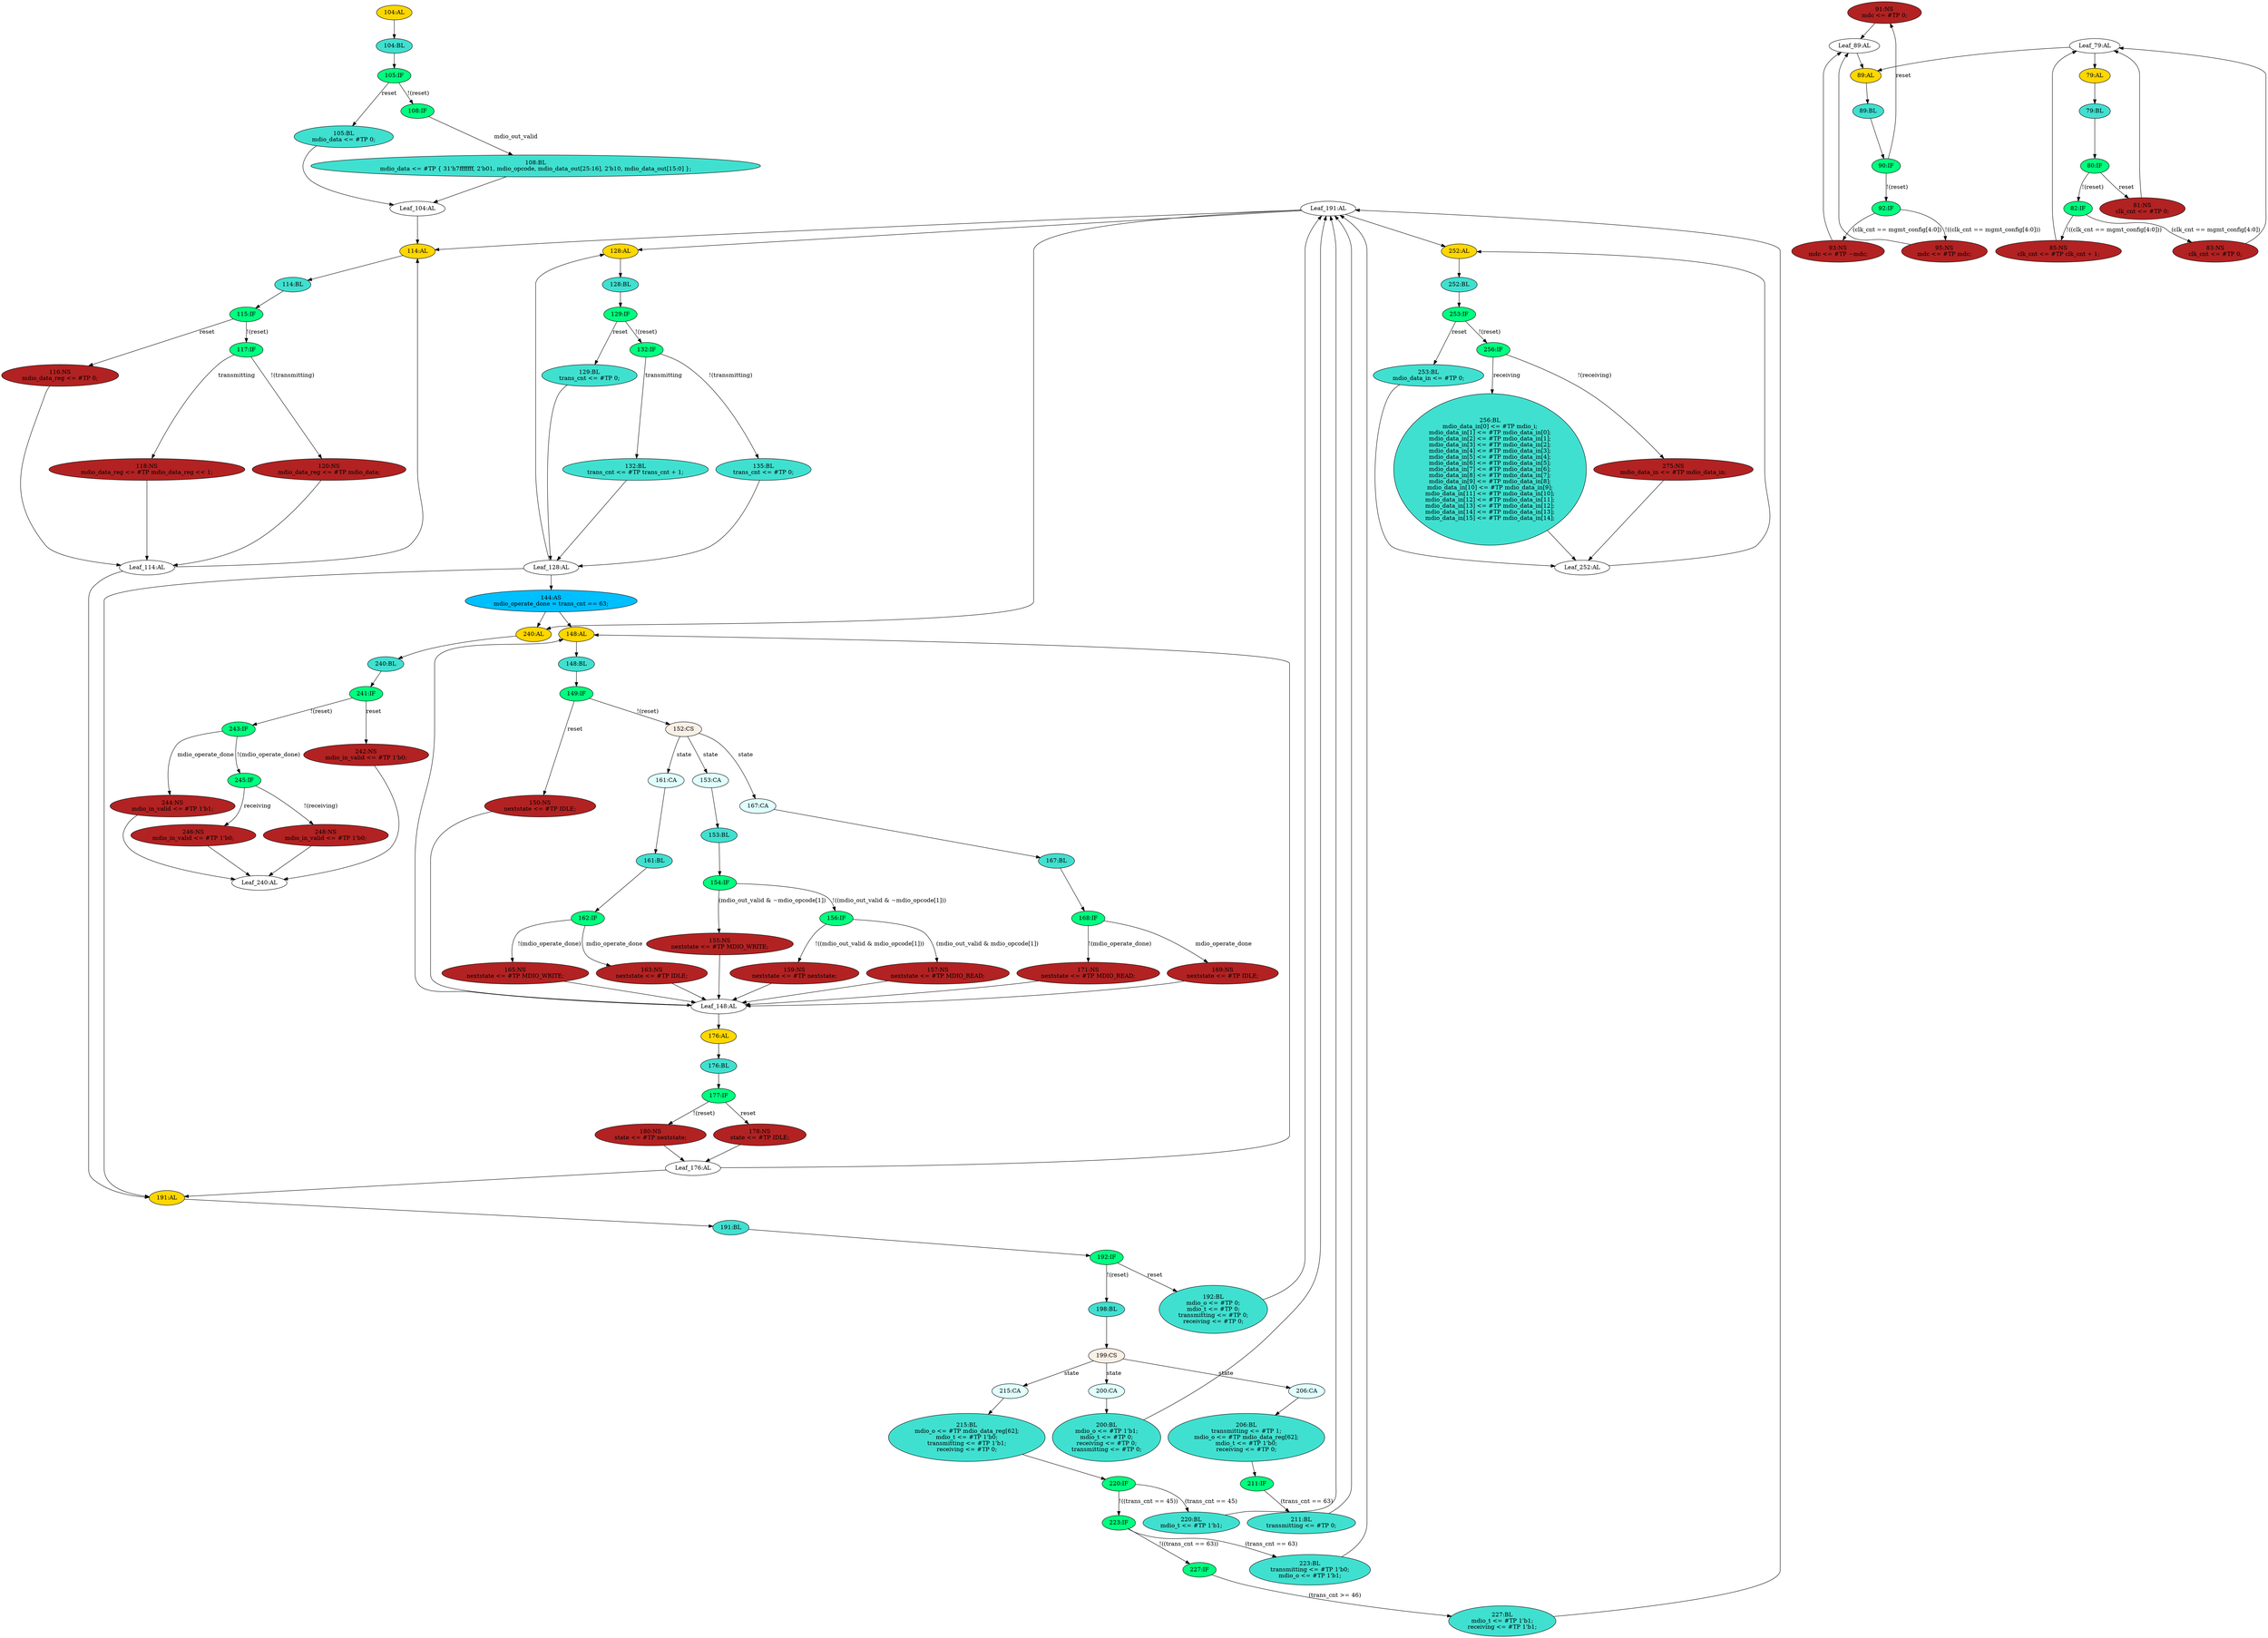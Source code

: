 strict digraph "compose( ,  )" {
	node [label="\N"];
	"242:NS"	 [ast="<pyverilog.vparser.ast.NonblockingSubstitution object at 0x7f25a7d361d0>",
		fillcolor=firebrick,
		label="242:NS
mdio_in_valid <= #TP 1'b0;",
		statements="[<pyverilog.vparser.ast.NonblockingSubstitution object at 0x7f25a7d361d0>]",
		style=filled,
		typ=NonblockingSubstitution];
	"Leaf_240:AL"	 [def_var="['mdio_in_valid']",
		label="Leaf_240:AL"];
	"242:NS" -> "Leaf_240:AL"	 [cond="[]",
		lineno=None];
	"244:NS"	 [ast="<pyverilog.vparser.ast.NonblockingSubstitution object at 0x7f25a7d36550>",
		fillcolor=firebrick,
		label="244:NS
mdio_in_valid <= #TP 1'b1;",
		statements="[<pyverilog.vparser.ast.NonblockingSubstitution object at 0x7f25a7d36550>]",
		style=filled,
		typ=NonblockingSubstitution];
	"244:NS" -> "Leaf_240:AL"	 [cond="[]",
		lineno=None];
	"128:AL"	 [ast="<pyverilog.vparser.ast.Always object at 0x7f25a8146350>",
		clk_sens=False,
		fillcolor=gold,
		label="128:AL",
		sens="['mdc', 'reset']",
		statements="[]",
		style=filled,
		typ=Always,
		use_var="['transmitting', 'reset', 'trans_cnt']"];
	"128:BL"	 [ast="<pyverilog.vparser.ast.Block object at 0x7f25a8146390>",
		fillcolor=turquoise,
		label="128:BL",
		statements="[]",
		style=filled,
		typ=Block];
	"128:AL" -> "128:BL"	 [cond="[]",
		lineno=None];
	"105:BL"	 [ast="<pyverilog.vparser.ast.Block object at 0x7f25a7d6b9d0>",
		fillcolor=turquoise,
		label="105:BL
mdio_data <= #TP 0;",
		statements="[<pyverilog.vparser.ast.NonblockingSubstitution object at 0x7f25a7d6bc50>]",
		style=filled,
		typ=Block];
	"Leaf_104:AL"	 [def_var="['mdio_data']",
		label="Leaf_104:AL"];
	"105:BL" -> "Leaf_104:AL"	 [cond="[]",
		lineno=None];
	"191:BL"	 [ast="<pyverilog.vparser.ast.Block object at 0x7f25a7d16810>",
		fillcolor=turquoise,
		label="191:BL",
		statements="[]",
		style=filled,
		typ=Block];
	"192:IF"	 [ast="<pyverilog.vparser.ast.IfStatement object at 0x7f25a7d16fd0>",
		fillcolor=springgreen,
		label="192:IF",
		statements="[]",
		style=filled,
		typ=IfStatement];
	"191:BL" -> "192:IF"	 [cond="[]",
		lineno=None];
	"91:NS"	 [ast="<pyverilog.vparser.ast.NonblockingSubstitution object at 0x7f25a8016490>",
		fillcolor=firebrick,
		label="91:NS
mdc <= #TP 0;",
		statements="[<pyverilog.vparser.ast.NonblockingSubstitution object at 0x7f25a8016490>]",
		style=filled,
		typ=NonblockingSubstitution];
	"Leaf_89:AL"	 [def_var="['mdc']",
		label="Leaf_89:AL"];
	"91:NS" -> "Leaf_89:AL"	 [cond="[]",
		lineno=None];
	"165:NS"	 [ast="<pyverilog.vparser.ast.NonblockingSubstitution object at 0x7f25a7d0b950>",
		fillcolor=firebrick,
		label="165:NS
nextstate <= #TP MDIO_WRITE;",
		statements="[<pyverilog.vparser.ast.NonblockingSubstitution object at 0x7f25a7d0b950>]",
		style=filled,
		typ=NonblockingSubstitution];
	"Leaf_148:AL"	 [def_var="['nextstate']",
		label="Leaf_148:AL"];
	"165:NS" -> "Leaf_148:AL"	 [cond="[]",
		lineno=None];
	"159:NS"	 [ast="<pyverilog.vparser.ast.NonblockingSubstitution object at 0x7f25a7d0b490>",
		fillcolor=firebrick,
		label="159:NS
nextstate <= #TP nextstate;",
		statements="[<pyverilog.vparser.ast.NonblockingSubstitution object at 0x7f25a7d0b490>]",
		style=filled,
		typ=NonblockingSubstitution];
	"159:NS" -> "Leaf_148:AL"	 [cond="[]",
		lineno=None];
	"161:BL"	 [ast="<pyverilog.vparser.ast.Block object at 0x7f25a7d0b090>",
		fillcolor=turquoise,
		label="161:BL",
		statements="[]",
		style=filled,
		typ=Block];
	"162:IF"	 [ast="<pyverilog.vparser.ast.IfStatement object at 0x7f25a7d0b790>",
		fillcolor=springgreen,
		label="162:IF",
		statements="[]",
		style=filled,
		typ=IfStatement];
	"161:BL" -> "162:IF"	 [cond="[]",
		lineno=None];
	"108:BL"	 [ast="<pyverilog.vparser.ast.Block object at 0x7f25a7d6be50>",
		fillcolor=turquoise,
		label="108:BL
mdio_data <= #TP { 31'h7fffffff, 2'b01, mdio_opcode, mdio_data_out[25:16], 2'b10, mdio_data_out[15:0] };",
		statements="[<pyverilog.vparser.ast.NonblockingSubstitution object at 0x7f25a8150490>]",
		style=filled,
		typ=Block];
	"108:BL" -> "Leaf_104:AL"	 [cond="[]",
		lineno=None];
	"153:BL"	 [ast="<pyverilog.vparser.ast.Block object at 0x7f25a814ca50>",
		fillcolor=turquoise,
		label="153:BL",
		statements="[]",
		style=filled,
		typ=Block];
	"154:IF"	 [ast="<pyverilog.vparser.ast.IfStatement object at 0x7f25a814ce50>",
		fillcolor=springgreen,
		label="154:IF",
		statements="[]",
		style=filled,
		typ=IfStatement];
	"153:BL" -> "154:IF"	 [cond="[]",
		lineno=None];
	"93:NS"	 [ast="<pyverilog.vparser.ast.NonblockingSubstitution object at 0x7f25a7d6b410>",
		fillcolor=firebrick,
		label="93:NS
mdc <= #TP ~mdc;",
		statements="[<pyverilog.vparser.ast.NonblockingSubstitution object at 0x7f25a7d6b410>]",
		style=filled,
		typ=NonblockingSubstitution];
	"93:NS" -> "Leaf_89:AL"	 [cond="[]",
		lineno=None];
	"180:NS"	 [ast="<pyverilog.vparser.ast.NonblockingSubstitution object at 0x7f25a7d16410>",
		fillcolor=firebrick,
		label="180:NS
state <= #TP nextstate;",
		statements="[<pyverilog.vparser.ast.NonblockingSubstitution object at 0x7f25a7d16410>]",
		style=filled,
		typ=NonblockingSubstitution];
	"Leaf_176:AL"	 [def_var="['state']",
		label="Leaf_176:AL"];
	"180:NS" -> "Leaf_176:AL"	 [cond="[]",
		lineno=None];
	"199:CS"	 [ast="<pyverilog.vparser.ast.CaseStatement object at 0x7f25a7d0d710>",
		fillcolor=linen,
		label="199:CS",
		statements="[]",
		style=filled,
		typ=CaseStatement];
	"206:CA"	 [ast="<pyverilog.vparser.ast.Case object at 0x7f25a7d0aa50>",
		fillcolor=lightcyan,
		label="206:CA",
		statements="[]",
		style=filled,
		typ=Case];
	"199:CS" -> "206:CA"	 [cond="['state']",
		label=state,
		lineno=199];
	"200:CA"	 [ast="<pyverilog.vparser.ast.Case object at 0x7f25a7d0a210>",
		fillcolor=lightcyan,
		label="200:CA",
		statements="[]",
		style=filled,
		typ=Case];
	"199:CS" -> "200:CA"	 [cond="['state']",
		label=state,
		lineno=199];
	"215:CA"	 [ast="<pyverilog.vparser.ast.Case object at 0x7f25a7d0d310>",
		fillcolor=lightcyan,
		label="215:CA",
		statements="[]",
		style=filled,
		typ=Case];
	"199:CS" -> "215:CA"	 [cond="['state']",
		label=state,
		lineno=199];
	"227:BL"	 [ast="<pyverilog.vparser.ast.Block object at 0x7f25a7d17cd0>",
		fillcolor=turquoise,
		label="227:BL
mdio_t <= #TP 1'b1;
receiving <= #TP 1'b1;",
		statements="[<pyverilog.vparser.ast.NonblockingSubstitution object at 0x7f25a7d17c90>, <pyverilog.vparser.ast.NonblockingSubstitution object \
at 0x7f25a7d17e50>]",
		style=filled,
		typ=Block];
	"Leaf_191:AL"	 [def_var="['transmitting', 'receiving', 'mdio_t', 'mdio_o']",
		label="Leaf_191:AL"];
	"227:BL" -> "Leaf_191:AL"	 [cond="[]",
		lineno=None];
	"89:AL"	 [ast="<pyverilog.vparser.ast.Always object at 0x7f25a8016690>",
		clk_sens=True,
		fillcolor=gold,
		label="89:AL",
		sens="['mgmt_clk', 'reset']",
		statements="[]",
		style=filled,
		typ=Always,
		use_var="['reset', 'mdc', 'clk_cnt', 'mgmt_config']"];
	"89:BL"	 [ast="<pyverilog.vparser.ast.Block object at 0x7f25a80162d0>",
		fillcolor=turquoise,
		label="89:BL",
		statements="[]",
		style=filled,
		typ=Block];
	"89:AL" -> "89:BL"	 [cond="[]",
		lineno=None];
	"92:IF"	 [ast="<pyverilog.vparser.ast.IfStatement object at 0x7f25a7d6b490>",
		fillcolor=springgreen,
		label="92:IF",
		statements="[]",
		style=filled,
		typ=IfStatement];
	"92:IF" -> "93:NS"	 [cond="['clk_cnt', 'mgmt_config']",
		label="(clk_cnt == mgmt_config[4:0])",
		lineno=92];
	"95:NS"	 [ast="<pyverilog.vparser.ast.NonblockingSubstitution object at 0x7f25a7d6b650>",
		fillcolor=firebrick,
		label="95:NS
mdc <= #TP mdc;",
		statements="[<pyverilog.vparser.ast.NonblockingSubstitution object at 0x7f25a7d6b650>]",
		style=filled,
		typ=NonblockingSubstitution];
	"92:IF" -> "95:NS"	 [cond="['clk_cnt', 'mgmt_config']",
		label="!((clk_cnt == mgmt_config[4:0]))",
		lineno=92];
	"Leaf_252:AL"	 [def_var="['mdio_data_in']",
		label="Leaf_252:AL"];
	"252:AL"	 [ast="<pyverilog.vparser.ast.Always object at 0x7f25a7d36d10>",
		clk_sens=False,
		fillcolor=gold,
		label="252:AL",
		sens="['mdc', 'reset']",
		statements="[]",
		style=filled,
		typ=Always,
		use_var="['reset', 'mdio_i', 'receiving', 'mdio_data_in']"];
	"Leaf_252:AL" -> "252:AL";
	"243:IF"	 [ast="<pyverilog.vparser.ast.IfStatement object at 0x7f25a7d36590>",
		fillcolor=springgreen,
		label="243:IF",
		statements="[]",
		style=filled,
		typ=IfStatement];
	"243:IF" -> "244:NS"	 [cond="['mdio_operate_done']",
		label=mdio_operate_done,
		lineno=243];
	"245:IF"	 [ast="<pyverilog.vparser.ast.IfStatement object at 0x7f25a7d36990>",
		fillcolor=springgreen,
		label="245:IF",
		statements="[]",
		style=filled,
		typ=IfStatement];
	"243:IF" -> "245:IF"	 [cond="['mdio_operate_done']",
		label="!(mdio_operate_done)",
		lineno=243];
	"171:NS"	 [ast="<pyverilog.vparser.ast.NonblockingSubstitution object at 0x7f25a7d0be90>",
		fillcolor=firebrick,
		label="171:NS
nextstate <= #TP MDIO_READ;",
		statements="[<pyverilog.vparser.ast.NonblockingSubstitution object at 0x7f25a7d0be90>]",
		style=filled,
		typ=NonblockingSubstitution];
	"171:NS" -> "Leaf_148:AL"	 [cond="[]",
		lineno=None];
	"198:BL"	 [ast="<pyverilog.vparser.ast.Block object at 0x7f25a7d0a0d0>",
		fillcolor=turquoise,
		label="198:BL",
		statements="[]",
		style=filled,
		typ=Block];
	"198:BL" -> "199:CS"	 [cond="[]",
		lineno=None];
	"80:IF"	 [ast="<pyverilog.vparser.ast.IfStatement object at 0x7f25a80166d0>",
		fillcolor=springgreen,
		label="80:IF",
		statements="[]",
		style=filled,
		typ=IfStatement];
	"82:IF"	 [ast="<pyverilog.vparser.ast.IfStatement object at 0x7f25a80169d0>",
		fillcolor=springgreen,
		label="82:IF",
		statements="[]",
		style=filled,
		typ=IfStatement];
	"80:IF" -> "82:IF"	 [cond="['reset']",
		label="!(reset)",
		lineno=80];
	"81:NS"	 [ast="<pyverilog.vparser.ast.NonblockingSubstitution object at 0x7f25a80167d0>",
		fillcolor=firebrick,
		label="81:NS
clk_cnt <= #TP 0;",
		statements="[<pyverilog.vparser.ast.NonblockingSubstitution object at 0x7f25a80167d0>]",
		style=filled,
		typ=NonblockingSubstitution];
	"80:IF" -> "81:NS"	 [cond="['reset']",
		label=reset,
		lineno=80];
	"248:NS"	 [ast="<pyverilog.vparser.ast.NonblockingSubstitution object at 0x7f25a7d36ad0>",
		fillcolor=firebrick,
		label="248:NS
mdio_in_valid <= #TP 1'b0;",
		statements="[<pyverilog.vparser.ast.NonblockingSubstitution object at 0x7f25a7d36ad0>]",
		style=filled,
		typ=NonblockingSubstitution];
	"248:NS" -> "Leaf_240:AL"	 [cond="[]",
		lineno=None];
	"Leaf_128:AL"	 [def_var="['trans_cnt']",
		label="Leaf_128:AL"];
	"Leaf_128:AL" -> "128:AL";
	"144:AS"	 [ast="<pyverilog.vparser.ast.Assign object at 0x7f25a8146ed0>",
		def_var="['mdio_operate_done']",
		fillcolor=deepskyblue,
		label="144:AS
mdio_operate_done = trans_cnt == 63;",
		statements="[]",
		style=filled,
		typ=Assign,
		use_var="['trans_cnt']"];
	"Leaf_128:AL" -> "144:AS";
	"191:AL"	 [ast="<pyverilog.vparser.ast.Always object at 0x7f25a7d167d0>",
		clk_sens=False,
		fillcolor=gold,
		label="191:AL",
		sens="['mdc', 'reset']",
		statements="[]",
		style=filled,
		typ=Always,
		use_var="['reset', 'mdio_data_reg', 'state', 'trans_cnt']"];
	"Leaf_128:AL" -> "191:AL";
	"206:BL"	 [ast="<pyverilog.vparser.ast.Block object at 0x7f25a7d0d390>",
		fillcolor=turquoise,
		label="206:BL
transmitting <= #TP 1;
mdio_o <= #TP mdio_data_reg[62];
mdio_t <= #TP 1'b0;
receiving <= #TP 0;",
		statements="[<pyverilog.vparser.ast.NonblockingSubstitution object at 0x7f25a7d0ac50>, <pyverilog.vparser.ast.NonblockingSubstitution object \
at 0x7f25a7d0af50>, <pyverilog.vparser.ast.NonblockingSubstitution object at 0x7f25a7d0d110>, <pyverilog.vparser.ast.NonblockingSubstitution \
object at 0x7f25a7d0d2d0>]",
		style=filled,
		typ=Block];
	"206:CA" -> "206:BL"	 [cond="[]",
		lineno=None];
	"157:NS"	 [ast="<pyverilog.vparser.ast.NonblockingSubstitution object at 0x7f25a7d0b290>",
		fillcolor=firebrick,
		label="157:NS
nextstate <= #TP MDIO_READ;",
		statements="[<pyverilog.vparser.ast.NonblockingSubstitution object at 0x7f25a7d0b290>]",
		style=filled,
		typ=NonblockingSubstitution];
	"157:NS" -> "Leaf_148:AL"	 [cond="[]",
		lineno=None];
	"79:AL"	 [ast="<pyverilog.vparser.ast.Always object at 0x7f25a8016b10>",
		clk_sens=True,
		fillcolor=gold,
		label="79:AL",
		sens="['mgmt_clk', 'reset']",
		statements="[]",
		style=filled,
		typ=Always,
		use_var="['reset', 'clk_cnt', 'mgmt_config']"];
	"79:BL"	 [ast="<pyverilog.vparser.ast.Block object at 0x7f25a8016210>",
		fillcolor=turquoise,
		label="79:BL",
		statements="[]",
		style=filled,
		typ=Block];
	"79:AL" -> "79:BL"	 [cond="[]",
		lineno=None];
	"211:BL"	 [ast="<pyverilog.vparser.ast.Block object at 0x7f25a7d0d550>",
		fillcolor=turquoise,
		label="211:BL
transmitting <= #TP 0;",
		statements="[<pyverilog.vparser.ast.NonblockingSubstitution object at 0x7f25a7d0d690>]",
		style=filled,
		typ=Block];
	"211:BL" -> "Leaf_191:AL"	 [cond="[]",
		lineno=None];
	"256:BL"	 [ast="<pyverilog.vparser.ast.Block object at 0x7f25a801b310>",
		fillcolor=turquoise,
		label="256:BL
mdio_data_in[0] <= #TP mdio_i;
mdio_data_in[1] <= #TP mdio_data_in[0];
mdio_data_in[2] <= #TP mdio_data_in[1];
mdio_data_\
in[3] <= #TP mdio_data_in[2];
mdio_data_in[4] <= #TP mdio_data_in[3];
mdio_data_in[5] <= #TP mdio_data_in[4];
mdio_data_in[6] <= #\
TP mdio_data_in[5];
mdio_data_in[7] <= #TP mdio_data_in[6];
mdio_data_in[8] <= #TP mdio_data_in[7];
mdio_data_in[9] <= #TP mdio_\
data_in[8];
mdio_data_in[10] <= #TP mdio_data_in[9];
mdio_data_in[11] <= #TP mdio_data_in[10];
mdio_data_in[12] <= #TP mdio_data_\
in[11];
mdio_data_in[13] <= #TP mdio_data_in[12];
mdio_data_in[14] <= #TP mdio_data_in[13];
mdio_data_in[15] <= #TP mdio_data_in[\
14];",
		statements="[<pyverilog.vparser.ast.NonblockingSubstitution object at 0x7f25a7d263d0>, <pyverilog.vparser.ast.NonblockingSubstitution object \
at 0x7f25a7d26750>, <pyverilog.vparser.ast.NonblockingSubstitution object at 0x7f25a7d26a90>, <pyverilog.vparser.ast.NonblockingSubstitution \
object at 0x7f25a7d26dd0>, <pyverilog.vparser.ast.NonblockingSubstitution object at 0x7f25a7d35150>, <pyverilog.vparser.ast.NonblockingSubstitution \
object at 0x7f25a7d35490>, <pyverilog.vparser.ast.NonblockingSubstitution object at 0x7f25a7d357d0>, <pyverilog.vparser.ast.NonblockingSubstitution \
object at 0x7f25a7d35b10>, <pyverilog.vparser.ast.NonblockingSubstitution object at 0x7f25a7d35e50>, <pyverilog.vparser.ast.NonblockingSubstitution \
object at 0x7f25a801a1d0>, <pyverilog.vparser.ast.NonblockingSubstitution object at 0x7f25a801a510>, <pyverilog.vparser.ast.NonblockingSubstitution \
object at 0x7f25a801a850>, <pyverilog.vparser.ast.NonblockingSubstitution object at 0x7f25a801ab90>, <pyverilog.vparser.ast.NonblockingSubstitution \
object at 0x7f25a801aed0>, <pyverilog.vparser.ast.NonblockingSubstitution object at 0x7f25a801b250>, <pyverilog.vparser.ast.NonblockingSubstitution \
object at 0x7f25a801b590>]",
		style=filled,
		typ=Block];
	"256:BL" -> "Leaf_252:AL"	 [cond="[]",
		lineno=None];
	"132:BL"	 [ast="<pyverilog.vparser.ast.Block object at 0x7f25a8146790>",
		fillcolor=turquoise,
		label="132:BL
trans_cnt <= #TP trans_cnt + 1;",
		statements="[<pyverilog.vparser.ast.NonblockingSubstitution object at 0x7f25a81469d0>]",
		style=filled,
		typ=Block];
	"132:BL" -> "Leaf_128:AL"	 [cond="[]",
		lineno=None];
	"129:IF"	 [ast="<pyverilog.vparser.ast.IfStatement object at 0x7f25a8146650>",
		fillcolor=springgreen,
		label="129:IF",
		statements="[]",
		style=filled,
		typ=IfStatement];
	"129:BL"	 [ast="<pyverilog.vparser.ast.Block object at 0x7f25a8146310>",
		fillcolor=turquoise,
		label="129:BL
trans_cnt <= #TP 0;",
		statements="[<pyverilog.vparser.ast.NonblockingSubstitution object at 0x7f25a8146590>]",
		style=filled,
		typ=Block];
	"129:IF" -> "129:BL"	 [cond="['reset']",
		label=reset,
		lineno=129];
	"132:IF"	 [ast="<pyverilog.vparser.ast.IfStatement object at 0x7f25a8146a50>",
		fillcolor=springgreen,
		label="132:IF",
		statements="[]",
		style=filled,
		typ=IfStatement];
	"129:IF" -> "132:IF"	 [cond="['reset']",
		label="!(reset)",
		lineno=129];
	"120:NS"	 [ast="<pyverilog.vparser.ast.NonblockingSubstitution object at 0x7f25a8146090>",
		fillcolor=firebrick,
		label="120:NS
mdio_data_reg <= #TP mdio_data;",
		statements="[<pyverilog.vparser.ast.NonblockingSubstitution object at 0x7f25a8146090>]",
		style=filled,
		typ=NonblockingSubstitution];
	"Leaf_114:AL"	 [def_var="['mdio_data_reg']",
		label="Leaf_114:AL"];
	"120:NS" -> "Leaf_114:AL"	 [cond="[]",
		lineno=None];
	"104:AL"	 [ast="<pyverilog.vparser.ast.Always object at 0x7f25a7d6ba10>",
		clk_sens=True,
		fillcolor=gold,
		label="104:AL",
		sens="['mgmt_clk', 'reset']",
		statements="[]",
		style=filled,
		typ=Always,
		use_var="['reset', 'mdio_data_out', 'mdio_opcode', 'mdio_out_valid']"];
	"104:BL"	 [ast="<pyverilog.vparser.ast.Block object at 0x7f25a7d6ba50>",
		fillcolor=turquoise,
		label="104:BL",
		statements="[]",
		style=filled,
		typ=Block];
	"104:AL" -> "104:BL"	 [cond="[]",
		lineno=None];
	"155:NS"	 [ast="<pyverilog.vparser.ast.NonblockingSubstitution object at 0x7f25a814ce10>",
		fillcolor=firebrick,
		label="155:NS
nextstate <= #TP MDIO_WRITE;",
		statements="[<pyverilog.vparser.ast.NonblockingSubstitution object at 0x7f25a814ce10>]",
		style=filled,
		typ=NonblockingSubstitution];
	"154:IF" -> "155:NS"	 [cond="['mdio_out_valid', 'mdio_opcode']",
		label="(mdio_out_valid & ~mdio_opcode[1])",
		lineno=154];
	"156:IF"	 [ast="<pyverilog.vparser.ast.IfStatement object at 0x7f25a7d0b2d0>",
		fillcolor=springgreen,
		label="156:IF",
		statements="[]",
		style=filled,
		typ=IfStatement];
	"154:IF" -> "156:IF"	 [cond="['mdio_out_valid', 'mdio_opcode']",
		label="!((mdio_out_valid & ~mdio_opcode[1]))",
		lineno=154];
	"163:NS"	 [ast="<pyverilog.vparser.ast.NonblockingSubstitution object at 0x7f25a7d0b750>",
		fillcolor=firebrick,
		label="163:NS
nextstate <= #TP IDLE;",
		statements="[<pyverilog.vparser.ast.NonblockingSubstitution object at 0x7f25a7d0b750>]",
		style=filled,
		typ=NonblockingSubstitution];
	"163:NS" -> "Leaf_148:AL"	 [cond="[]",
		lineno=None];
	"168:IF"	 [ast="<pyverilog.vparser.ast.IfStatement object at 0x7f25a7d0bcd0>",
		fillcolor=springgreen,
		label="168:IF",
		statements="[]",
		style=filled,
		typ=IfStatement];
	"168:IF" -> "171:NS"	 [cond="['mdio_operate_done']",
		label="!(mdio_operate_done)",
		lineno=168];
	"169:NS"	 [ast="<pyverilog.vparser.ast.NonblockingSubstitution object at 0x7f25a7d0bc90>",
		fillcolor=firebrick,
		label="169:NS
nextstate <= #TP IDLE;",
		statements="[<pyverilog.vparser.ast.NonblockingSubstitution object at 0x7f25a7d0bc90>]",
		style=filled,
		typ=NonblockingSubstitution];
	"168:IF" -> "169:NS"	 [cond="['mdio_operate_done']",
		label=mdio_operate_done,
		lineno=168];
	"118:NS"	 [ast="<pyverilog.vparser.ast.NonblockingSubstitution object at 0x7f25a8150e50>",
		fillcolor=firebrick,
		label="118:NS
mdio_data_reg <= #TP mdio_data_reg << 1;",
		statements="[<pyverilog.vparser.ast.NonblockingSubstitution object at 0x7f25a8150e50>]",
		style=filled,
		typ=NonblockingSubstitution];
	"118:NS" -> "Leaf_114:AL"	 [cond="[]",
		lineno=None];
	"162:IF" -> "165:NS"	 [cond="['mdio_operate_done']",
		label="!(mdio_operate_done)",
		lineno=162];
	"162:IF" -> "163:NS"	 [cond="['mdio_operate_done']",
		label=mdio_operate_done,
		lineno=162];
	"240:AL"	 [ast="<pyverilog.vparser.ast.Always object at 0x7f25a7d17f50>",
		clk_sens=False,
		fillcolor=gold,
		label="240:AL",
		sens="['mdc', 'reset']",
		statements="[]",
		style=filled,
		typ=Always,
		use_var="['reset', 'receiving', 'mdio_operate_done']"];
	"240:BL"	 [ast="<pyverilog.vparser.ast.Block object at 0x7f25a7d17fd0>",
		fillcolor=turquoise,
		label="240:BL",
		statements="[]",
		style=filled,
		typ=Block];
	"240:AL" -> "240:BL"	 [cond="[]",
		lineno=None];
	"167:BL"	 [ast="<pyverilog.vparser.ast.Block object at 0x7f25a7d0b990>",
		fillcolor=turquoise,
		label="167:BL",
		statements="[]",
		style=filled,
		typ=Block];
	"167:BL" -> "168:IF"	 [cond="[]",
		lineno=None];
	"253:IF"	 [ast="<pyverilog.vparser.ast.IfStatement object at 0x7f25a7d36fd0>",
		fillcolor=springgreen,
		label="253:IF",
		statements="[]",
		style=filled,
		typ=IfStatement];
	"253:BL"	 [ast="<pyverilog.vparser.ast.Block object at 0x7f25a7d36e50>",
		fillcolor=turquoise,
		label="253:BL
mdio_data_in <= #TP 0;",
		statements="[<pyverilog.vparser.ast.NonblockingSubstitution object at 0x7f25a7d36f90>]",
		style=filled,
		typ=Block];
	"253:IF" -> "253:BL"	 [cond="['reset']",
		label=reset,
		lineno=253];
	"256:IF"	 [ast="<pyverilog.vparser.ast.IfStatement object at 0x7f25a801b650>",
		fillcolor=springgreen,
		label="256:IF",
		statements="[]",
		style=filled,
		typ=IfStatement];
	"253:IF" -> "256:IF"	 [cond="['reset']",
		label="!(reset)",
		lineno=253];
	"245:IF" -> "248:NS"	 [cond="['receiving']",
		label="!(receiving)",
		lineno=245];
	"246:NS"	 [ast="<pyverilog.vparser.ast.NonblockingSubstitution object at 0x7f25a7d36890>",
		fillcolor=firebrick,
		label="246:NS
mdio_in_valid <= #TP 1'b0;",
		statements="[<pyverilog.vparser.ast.NonblockingSubstitution object at 0x7f25a7d36890>]",
		style=filled,
		typ=NonblockingSubstitution];
	"245:IF" -> "246:NS"	 [cond="['receiving']",
		label=receiving,
		lineno=245];
	"178:NS"	 [ast="<pyverilog.vparser.ast.NonblockingSubstitution object at 0x7f25a7d16210>",
		fillcolor=firebrick,
		label="178:NS
state <= #TP IDLE;",
		statements="[<pyverilog.vparser.ast.NonblockingSubstitution object at 0x7f25a7d16210>]",
		style=filled,
		typ=NonblockingSubstitution];
	"178:NS" -> "Leaf_176:AL"	 [cond="[]",
		lineno=None];
	"220:IF"	 [ast="<pyverilog.vparser.ast.IfStatement object at 0x7f25a7d17390>",
		fillcolor=springgreen,
		label="220:IF",
		statements="[]",
		style=filled,
		typ=IfStatement];
	"223:IF"	 [ast="<pyverilog.vparser.ast.IfStatement object at 0x7f25a7d17990>",
		fillcolor=springgreen,
		label="223:IF",
		statements="[]",
		style=filled,
		typ=IfStatement];
	"220:IF" -> "223:IF"	 [cond="['trans_cnt']",
		label="!((trans_cnt == 45))",
		lineno=220];
	"220:BL"	 [ast="<pyverilog.vparser.ast.Block object at 0x7f25a7d17150>",
		fillcolor=turquoise,
		label="220:BL
mdio_t <= #TP 1'b1;",
		statements="[<pyverilog.vparser.ast.NonblockingSubstitution object at 0x7f25a7d172d0>]",
		style=filled,
		typ=Block];
	"220:IF" -> "220:BL"	 [cond="['trans_cnt']",
		label="(trans_cnt == 45)",
		lineno=220];
	"129:BL" -> "Leaf_128:AL"	 [cond="[]",
		lineno=None];
	"114:AL"	 [ast="<pyverilog.vparser.ast.Always object at 0x7f25a8150790>",
		clk_sens=False,
		fillcolor=gold,
		label="114:AL",
		sens="['mdc', 'reset']",
		statements="[]",
		style=filled,
		typ=Always,
		use_var="['transmitting', 'reset', 'mdio_data_reg', 'mdio_data']"];
	"Leaf_104:AL" -> "114:AL";
	"155:NS" -> "Leaf_148:AL"	 [cond="[]",
		lineno=None];
	"132:IF" -> "132:BL"	 [cond="['transmitting']",
		label=transmitting,
		lineno=132];
	"135:BL"	 [ast="<pyverilog.vparser.ast.Block object at 0x7f25a8146c10>",
		fillcolor=turquoise,
		label="135:BL
trans_cnt <= #TP 0;",
		statements="[<pyverilog.vparser.ast.NonblockingSubstitution object at 0x7f25a8146bd0>]",
		style=filled,
		typ=Block];
	"132:IF" -> "135:BL"	 [cond="['transmitting']",
		label="!(transmitting)",
		lineno=132];
	"Leaf_176:AL" -> "191:AL";
	"148:AL"	 [ast="<pyverilog.vparser.ast.Always object at 0x7f25a814c5d0>",
		clk_sens=False,
		fillcolor=gold,
		label="148:AL",
		sens="['state', 'mdio_out_valid', 'mdio_opcode', 'mdio_operate_done', 'reset']",
		statements="[]",
		style=filled,
		typ=Always,
		use_var="['reset', 'mdio_opcode', 'mdio_operate_done', 'mdio_out_valid', 'nextstate', 'state']"];
	"Leaf_176:AL" -> "148:AL";
	"161:CA"	 [ast="<pyverilog.vparser.ast.Case object at 0x7f25a7d0b550>",
		fillcolor=lightcyan,
		label="161:CA",
		statements="[]",
		style=filled,
		typ=Case];
	"161:CA" -> "161:BL"	 [cond="[]",
		lineno=None];
	"227:IF"	 [ast="<pyverilog.vparser.ast.IfStatement object at 0x7f25a7d17ad0>",
		fillcolor=springgreen,
		label="227:IF",
		statements="[]",
		style=filled,
		typ=IfStatement];
	"223:IF" -> "227:IF"	 [cond="['trans_cnt']",
		label="!((trans_cnt == 63))",
		lineno=223];
	"223:BL"	 [ast="<pyverilog.vparser.ast.Block object at 0x7f25a7d17750>",
		fillcolor=turquoise,
		label="223:BL
transmitting <= #TP 1'b0;
mdio_o <= #TP 1'b1;",
		statements="[<pyverilog.vparser.ast.NonblockingSubstitution object at 0x7f25a7d176d0>, <pyverilog.vparser.ast.NonblockingSubstitution object \
at 0x7f25a7d178d0>]",
		style=filled,
		typ=Block];
	"223:IF" -> "223:BL"	 [cond="['trans_cnt']",
		label="(trans_cnt == 63)",
		lineno=223];
	"153:CA"	 [ast="<pyverilog.vparser.ast.Case object at 0x7f25a814c9d0>",
		fillcolor=lightcyan,
		label="153:CA",
		statements="[]",
		style=filled,
		typ=Case];
	"153:CA" -> "153:BL"	 [cond="[]",
		lineno=None];
	"115:IF"	 [ast="<pyverilog.vparser.ast.IfStatement object at 0x7f25a8150a10>",
		fillcolor=springgreen,
		label="115:IF",
		statements="[]",
		style=filled,
		typ=IfStatement];
	"116:NS"	 [ast="<pyverilog.vparser.ast.NonblockingSubstitution object at 0x7f25a81509d0>",
		fillcolor=firebrick,
		label="116:NS
mdio_data_reg <= #TP 0;",
		statements="[<pyverilog.vparser.ast.NonblockingSubstitution object at 0x7f25a81509d0>]",
		style=filled,
		typ=NonblockingSubstitution];
	"115:IF" -> "116:NS"	 [cond="['reset']",
		label=reset,
		lineno=115];
	"117:IF"	 [ast="<pyverilog.vparser.ast.IfStatement object at 0x7f25a8150f10>",
		fillcolor=springgreen,
		label="117:IF",
		statements="[]",
		style=filled,
		typ=IfStatement];
	"115:IF" -> "117:IF"	 [cond="['reset']",
		label="!(reset)",
		lineno=115];
	"192:BL"	 [ast="<pyverilog.vparser.ast.Block object at 0x7f25a7d16e10>",
		fillcolor=turquoise,
		label="192:BL
mdio_o <= #TP 0;
mdio_t <= #TP 0;
transmitting <= #TP 0;
receiving <= #TP 0;",
		statements="[<pyverilog.vparser.ast.NonblockingSubstitution object at 0x7f25a7d16a10>, <pyverilog.vparser.ast.NonblockingSubstitution object \
at 0x7f25a7d16bd0>, <pyverilog.vparser.ast.NonblockingSubstitution object at 0x7f25a7d16dd0>, <pyverilog.vparser.ast.NonblockingSubstitution \
object at 0x7f25a7d16f90>]",
		style=filled,
		typ=Block];
	"192:BL" -> "Leaf_191:AL"	 [cond="[]",
		lineno=None];
	"215:BL"	 [ast="<pyverilog.vparser.ast.Block object at 0x7f25a7d0dfd0>",
		fillcolor=turquoise,
		label="215:BL
mdio_o <= #TP mdio_data_reg[62];
mdio_t <= #TP 1'b0;
transmitting <= #TP 1'b1;
receiving <= #TP 0;",
		statements="[<pyverilog.vparser.ast.NonblockingSubstitution object at 0x7f25a7d0d990>, <pyverilog.vparser.ast.NonblockingSubstitution object \
at 0x7f25a7d0db50>, <pyverilog.vparser.ast.NonblockingSubstitution object at 0x7f25a7d0dd50>, <pyverilog.vparser.ast.NonblockingSubstitution \
object at 0x7f25a7d0df10>]",
		style=filled,
		typ=Block];
	"215:BL" -> "220:IF"	 [cond="[]",
		lineno=None];
	"253:BL" -> "Leaf_252:AL"	 [cond="[]",
		lineno=None];
	"79:BL" -> "80:IF"	 [cond="[]",
		lineno=None];
	"Leaf_114:AL" -> "114:AL";
	"Leaf_114:AL" -> "191:AL";
	"227:IF" -> "227:BL"	 [cond="['trans_cnt']",
		label="(trans_cnt >= 46)",
		lineno=227];
	"90:IF"	 [ast="<pyverilog.vparser.ast.IfStatement object at 0x7f25a8016f10>",
		fillcolor=springgreen,
		label="90:IF",
		statements="[]",
		style=filled,
		typ=IfStatement];
	"90:IF" -> "91:NS"	 [cond="['reset']",
		label=reset,
		lineno=90];
	"90:IF" -> "92:IF"	 [cond="['reset']",
		label="!(reset)",
		lineno=90];
	"241:IF"	 [ast="<pyverilog.vparser.ast.IfStatement object at 0x7f25a7d36210>",
		fillcolor=springgreen,
		label="241:IF",
		statements="[]",
		style=filled,
		typ=IfStatement];
	"241:IF" -> "242:NS"	 [cond="['reset']",
		label=reset,
		lineno=241];
	"241:IF" -> "243:IF"	 [cond="['reset']",
		label="!(reset)",
		lineno=241];
	"Leaf_79:AL"	 [def_var="['clk_cnt']",
		label="Leaf_79:AL"];
	"Leaf_79:AL" -> "89:AL";
	"Leaf_79:AL" -> "79:AL";
	"114:BL"	 [ast="<pyverilog.vparser.ast.Block object at 0x7f25a8150810>",
		fillcolor=turquoise,
		label="114:BL",
		statements="[]",
		style=filled,
		typ=Block];
	"114:AL" -> "114:BL"	 [cond="[]",
		lineno=None];
	"Leaf_191:AL" -> "128:AL";
	"Leaf_191:AL" -> "240:AL";
	"Leaf_191:AL" -> "114:AL";
	"Leaf_191:AL" -> "252:AL";
	"223:BL" -> "Leaf_191:AL"	 [cond="[]",
		lineno=None];
	"256:IF" -> "256:BL"	 [cond="['receiving']",
		label=receiving,
		lineno=256];
	"275:NS"	 [ast="<pyverilog.vparser.ast.NonblockingSubstitution object at 0x7f25a801b7d0>",
		fillcolor=firebrick,
		label="275:NS
mdio_data_in <= #TP mdio_data_in;",
		statements="[<pyverilog.vparser.ast.NonblockingSubstitution object at 0x7f25a801b7d0>]",
		style=filled,
		typ=NonblockingSubstitution];
	"256:IF" -> "275:NS"	 [cond="['receiving']",
		label="!(receiving)",
		lineno=256];
	"150:NS"	 [ast="<pyverilog.vparser.ast.NonblockingSubstitution object at 0x7f25a814c7d0>",
		fillcolor=firebrick,
		label="150:NS
nextstate <= #TP IDLE;",
		statements="[<pyverilog.vparser.ast.NonblockingSubstitution object at 0x7f25a814c7d0>]",
		style=filled,
		typ=NonblockingSubstitution];
	"150:NS" -> "Leaf_148:AL"	 [cond="[]",
		lineno=None];
	"83:NS"	 [ast="<pyverilog.vparser.ast.NonblockingSubstitution object at 0x7f25a8016a90>",
		fillcolor=firebrick,
		label="83:NS
clk_cnt <= #TP 0;",
		statements="[<pyverilog.vparser.ast.NonblockingSubstitution object at 0x7f25a8016a90>]",
		style=filled,
		typ=NonblockingSubstitution];
	"82:IF" -> "83:NS"	 [cond="['clk_cnt', 'mgmt_config']",
		label="(clk_cnt == mgmt_config[4:0])",
		lineno=82];
	"85:NS"	 [ast="<pyverilog.vparser.ast.NonblockingSubstitution object at 0x7f25a80164d0>",
		fillcolor=firebrick,
		label="85:NS
clk_cnt <= #TP clk_cnt + 1;",
		statements="[<pyverilog.vparser.ast.NonblockingSubstitution object at 0x7f25a80164d0>]",
		style=filled,
		typ=NonblockingSubstitution];
	"82:IF" -> "85:NS"	 [cond="['clk_cnt', 'mgmt_config']",
		label="!((clk_cnt == mgmt_config[4:0]))",
		lineno=82];
	"81:NS" -> "Leaf_79:AL"	 [cond="[]",
		lineno=None];
	"128:BL" -> "129:IF"	 [cond="[]",
		lineno=None];
	"105:IF"	 [ast="<pyverilog.vparser.ast.IfStatement object at 0x7f25a7d6bd10>",
		fillcolor=springgreen,
		label="105:IF",
		statements="[]",
		style=filled,
		typ=IfStatement];
	"104:BL" -> "105:IF"	 [cond="[]",
		lineno=None];
	"105:IF" -> "105:BL"	 [cond="['reset']",
		label=reset,
		lineno=105];
	"108:IF"	 [ast="<pyverilog.vparser.ast.IfStatement object at 0x7f25a7d6be10>",
		fillcolor=springgreen,
		label="108:IF",
		statements="[]",
		style=filled,
		typ=IfStatement];
	"105:IF" -> "108:IF"	 [cond="['reset']",
		label="!(reset)",
		lineno=105];
	"252:BL"	 [ast="<pyverilog.vparser.ast.Block object at 0x7f25a7d36d90>",
		fillcolor=turquoise,
		label="252:BL",
		statements="[]",
		style=filled,
		typ=Block];
	"252:AL" -> "252:BL"	 [cond="[]",
		lineno=None];
	"177:IF"	 [ast="<pyverilog.vparser.ast.IfStatement object at 0x7f25a7d16250>",
		fillcolor=springgreen,
		label="177:IF",
		statements="[]",
		style=filled,
		typ=IfStatement];
	"177:IF" -> "180:NS"	 [cond="['reset']",
		label="!(reset)",
		lineno=177];
	"177:IF" -> "178:NS"	 [cond="['reset']",
		label=reset,
		lineno=177];
	"176:AL"	 [ast="<pyverilog.vparser.ast.Always object at 0x7f25a7d0bfd0>",
		clk_sens=False,
		fillcolor=gold,
		label="176:AL",
		sens="['mdc', 'reset']",
		statements="[]",
		style=filled,
		typ=Always,
		use_var="['reset', 'nextstate']"];
	"176:BL"	 [ast="<pyverilog.vparser.ast.Block object at 0x7f25a7d16090>",
		fillcolor=turquoise,
		label="176:BL",
		statements="[]",
		style=filled,
		typ=Block];
	"176:AL" -> "176:BL"	 [cond="[]",
		lineno=None];
	"83:NS" -> "Leaf_79:AL"	 [cond="[]",
		lineno=None];
	"246:NS" -> "Leaf_240:AL"	 [cond="[]",
		lineno=None];
	"135:BL" -> "Leaf_128:AL"	 [cond="[]",
		lineno=None];
	"240:BL" -> "241:IF"	 [cond="[]",
		lineno=None];
	"148:BL"	 [ast="<pyverilog.vparser.ast.Block object at 0x7f25a814c610>",
		fillcolor=turquoise,
		label="148:BL",
		statements="[]",
		style=filled,
		typ=Block];
	"149:IF"	 [ast="<pyverilog.vparser.ast.IfStatement object at 0x7f25a814c850>",
		fillcolor=springgreen,
		label="149:IF",
		statements="[]",
		style=filled,
		typ=IfStatement];
	"148:BL" -> "149:IF"	 [cond="[]",
		lineno=None];
	"108:IF" -> "108:BL"	 [cond="['mdio_out_valid']",
		label=mdio_out_valid,
		lineno=108];
	"167:CA"	 [ast="<pyverilog.vparser.ast.Case object at 0x7f25a7d0b590>",
		fillcolor=lightcyan,
		label="167:CA",
		statements="[]",
		style=filled,
		typ=Case];
	"167:CA" -> "167:BL"	 [cond="[]",
		lineno=None];
	"149:IF" -> "150:NS"	 [cond="['reset']",
		label=reset,
		lineno=149];
	"152:CS"	 [ast="<pyverilog.vparser.ast.CaseStatement object at 0x7f25a7d0ba10>",
		fillcolor=linen,
		label="152:CS",
		statements="[]",
		style=filled,
		typ=CaseStatement];
	"149:IF" -> "152:CS"	 [cond="['reset']",
		label="!(reset)",
		lineno=149];
	"89:BL" -> "90:IF"	 [cond="[]",
		lineno=None];
	"252:BL" -> "253:IF"	 [cond="[]",
		lineno=None];
	"211:IF"	 [ast="<pyverilog.vparser.ast.IfStatement object at 0x7f25a7d0d490>",
		fillcolor=springgreen,
		label="211:IF",
		statements="[]",
		style=filled,
		typ=IfStatement];
	"211:IF" -> "211:BL"	 [cond="['trans_cnt']",
		label="(trans_cnt == 63)",
		lineno=211];
	"85:NS" -> "Leaf_79:AL"	 [cond="[]",
		lineno=None];
	"176:BL" -> "177:IF"	 [cond="[]",
		lineno=None];
	"220:BL" -> "Leaf_191:AL"	 [cond="[]",
		lineno=None];
	"200:BL"	 [ast="<pyverilog.vparser.ast.Block object at 0x7f25a7d0a790>",
		fillcolor=turquoise,
		label="200:BL
mdio_o <= #TP 1'b1;
mdio_t <= #TP 0;
receiving <= #TP 0;
transmitting <= #TP 0;",
		statements="[<pyverilog.vparser.ast.NonblockingSubstitution object at 0x7f25a7d0a3d0>, <pyverilog.vparser.ast.NonblockingSubstitution object \
at 0x7f25a7d0a590>, <pyverilog.vparser.ast.NonblockingSubstitution object at 0x7f25a7d0a750>, <pyverilog.vparser.ast.NonblockingSubstitution \
object at 0x7f25a7d0a950>]",
		style=filled,
		typ=Block];
	"200:CA" -> "200:BL"	 [cond="[]",
		lineno=None];
	"116:NS" -> "Leaf_114:AL"	 [cond="[]",
		lineno=None];
	"275:NS" -> "Leaf_252:AL"	 [cond="[]",
		lineno=None];
	"206:BL" -> "211:IF"	 [cond="[]",
		lineno=None];
	"144:AS" -> "240:AL";
	"144:AS" -> "148:AL";
	"117:IF" -> "120:NS"	 [cond="['transmitting']",
		label="!(transmitting)",
		lineno=117];
	"117:IF" -> "118:NS"	 [cond="['transmitting']",
		label=transmitting,
		lineno=117];
	"192:IF" -> "198:BL"	 [cond="['reset']",
		label="!(reset)",
		lineno=192];
	"192:IF" -> "192:BL"	 [cond="['reset']",
		label=reset,
		lineno=192];
	"Leaf_89:AL" -> "89:AL";
	"215:CA" -> "215:BL"	 [cond="[]",
		lineno=None];
	"156:IF" -> "159:NS"	 [cond="['mdio_out_valid', 'mdio_opcode']",
		label="!((mdio_out_valid & mdio_opcode[1]))",
		lineno=156];
	"156:IF" -> "157:NS"	 [cond="['mdio_out_valid', 'mdio_opcode']",
		label="(mdio_out_valid & mdio_opcode[1])",
		lineno=156];
	"191:AL" -> "191:BL"	 [cond="[]",
		lineno=None];
	"148:AL" -> "148:BL"	 [cond="[]",
		lineno=None];
	"Leaf_148:AL" -> "176:AL";
	"Leaf_148:AL" -> "148:AL";
	"95:NS" -> "Leaf_89:AL"	 [cond="[]",
		lineno=None];
	"169:NS" -> "Leaf_148:AL"	 [cond="[]",
		lineno=None];
	"200:BL" -> "Leaf_191:AL"	 [cond="[]",
		lineno=None];
	"152:CS" -> "161:CA"	 [cond="['state']",
		label=state,
		lineno=152];
	"152:CS" -> "153:CA"	 [cond="['state']",
		label=state,
		lineno=152];
	"152:CS" -> "167:CA"	 [cond="['state']",
		label=state,
		lineno=152];
	"114:BL" -> "115:IF"	 [cond="[]",
		lineno=None];
}
